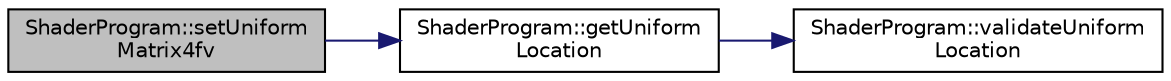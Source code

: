 digraph "ShaderProgram::setUniformMatrix4fv"
{
 // INTERACTIVE_SVG=YES
 // LATEX_PDF_SIZE
  bgcolor="transparent";
  edge [fontname="Helvetica",fontsize="10",labelfontname="Helvetica",labelfontsize="10"];
  node [fontname="Helvetica",fontsize="10",shape=record];
  rankdir="LR";
  Node1 [label="ShaderProgram::setUniform\lMatrix4fv",height=0.2,width=0.4,color="black", fillcolor="grey75", style="filled", fontcolor="black",tooltip=" "];
  Node1 -> Node2 [color="midnightblue",fontsize="10",style="solid"];
  Node2 [label="ShaderProgram::getUniform\lLocation",height=0.2,width=0.4,color="black",URL="$d8/dc4/class_shader_program.html#ae70d50cf98331a30dddb1f7183fc5b08",tooltip=" "];
  Node2 -> Node3 [color="midnightblue",fontsize="10",style="solid"];
  Node3 [label="ShaderProgram::validateUniform\lLocation",height=0.2,width=0.4,color="black",URL="$d8/dc4/class_shader_program.html#a1e026f19a0fb0bc32f169f21be9d8c1b",tooltip=" "];
}
